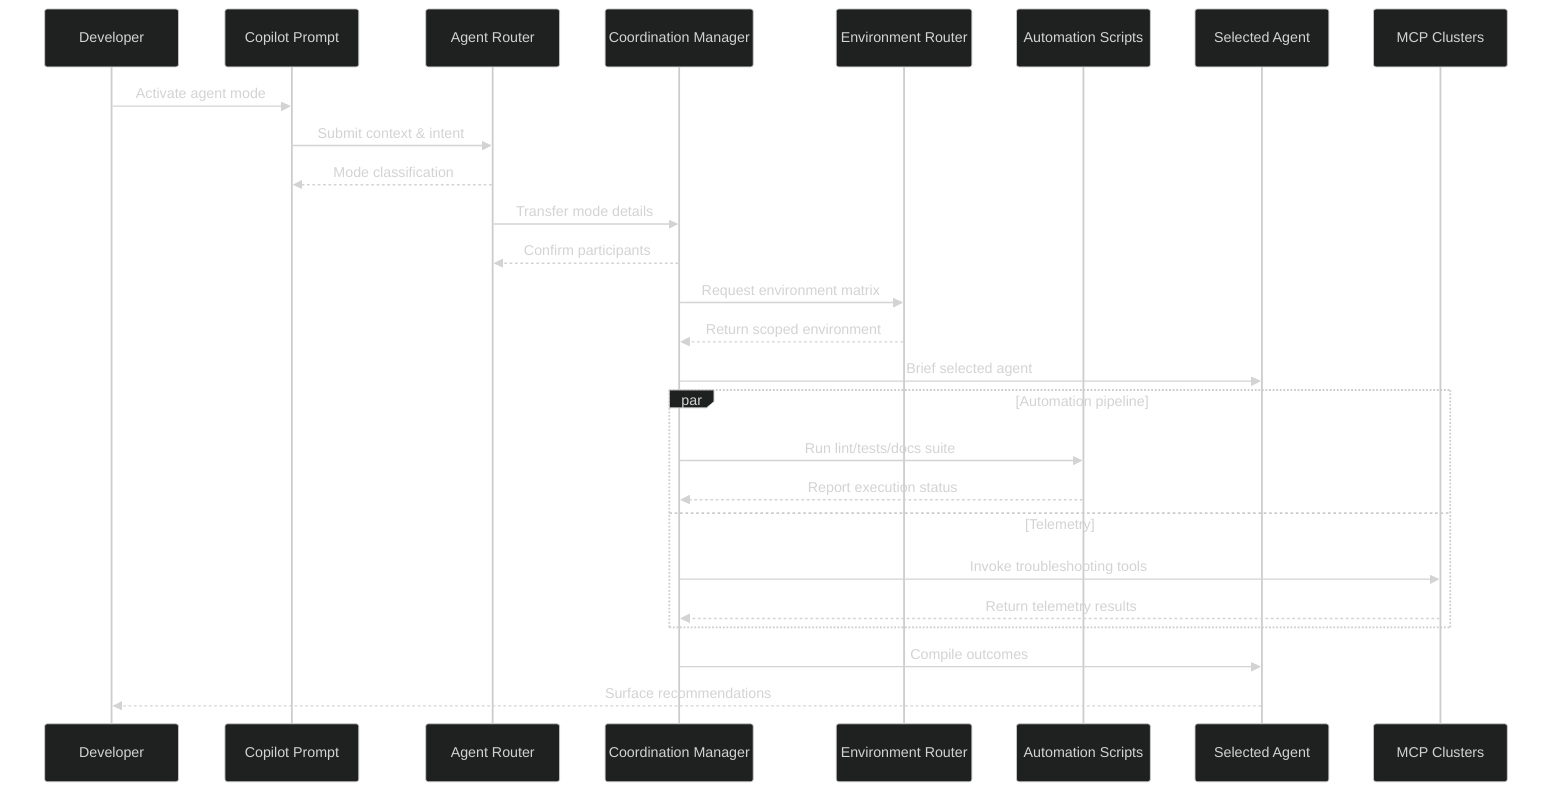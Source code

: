 %%{init: {'theme': 'dark'}}%%
sequenceDiagram
    participant Developer
    participant Prompt as Copilot Prompt
    participant Router as Agent Router
    participant Coordinator as Coordination Manager
    participant Env as Environment Router
    participant Scripts as Automation Scripts
    participant Agent as Selected Agent
    participant MCP as MCP Clusters

    Developer->>Prompt: Activate agent mode
    Prompt->>Router: Submit context & intent
    Router-->>Prompt: Mode classification
    Router->>Coordinator: Transfer mode details
    Coordinator-->>Router: Confirm participants
    Coordinator->>Env: Request environment matrix
    Env-->>Coordinator: Return scoped environment
    Coordinator->>Agent: Brief selected agent
    par Automation pipeline
        Coordinator->>Scripts: Run lint/tests/docs suite
        Scripts-->>Coordinator: Report execution status
    and Telemetry
        Coordinator->>MCP: Invoke troubleshooting tools
        MCP-->>Coordinator: Return telemetry results
    end
    Coordinator->>Agent: Compile outcomes
    Agent-->>Developer: Surface recommendations